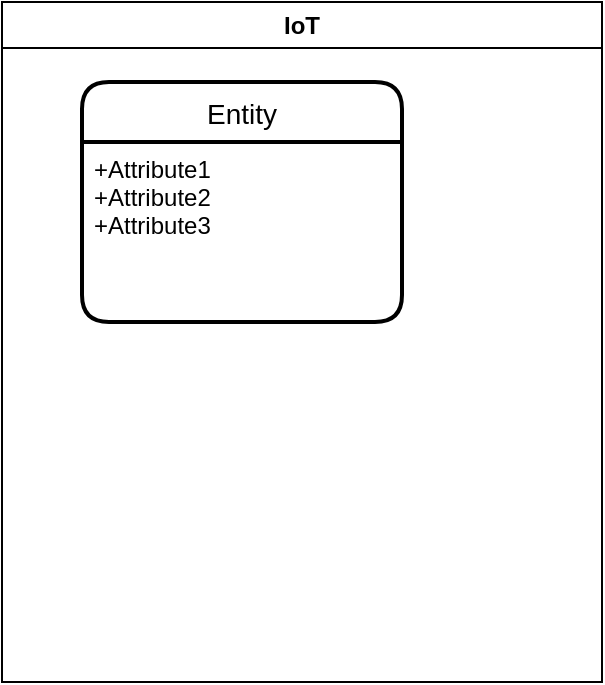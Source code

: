 <mxfile version="20.7.4" type="device"><diagram id="JGzCtoa1-T_o8bH3tAnc" name="Page-1"><mxGraphModel dx="978" dy="571" grid="1" gridSize="10" guides="1" tooltips="1" connect="1" arrows="1" fold="1" page="1" pageScale="1" pageWidth="850" pageHeight="1100" math="0" shadow="0"><root><mxCell id="0"/><mxCell id="1" parent="0"/><mxCell id="heUHTdVWp452gAYfBm2d-1" value="IoT" style="swimlane;whiteSpace=wrap;html=1;" vertex="1" parent="1"><mxGeometry x="80" y="120" width="300" height="340" as="geometry"/></mxCell><mxCell id="heUHTdVWp452gAYfBm2d-5" value="Entity" style="swimlane;childLayout=stackLayout;horizontal=1;startSize=30;horizontalStack=0;rounded=1;fontSize=14;fontStyle=0;strokeWidth=2;resizeParent=0;resizeLast=1;shadow=0;dashed=0;align=center;" vertex="1" parent="heUHTdVWp452gAYfBm2d-1"><mxGeometry x="40" y="40" width="160" height="120" as="geometry"/></mxCell><mxCell id="heUHTdVWp452gAYfBm2d-6" value="+Attribute1&#10;+Attribute2&#10;+Attribute3" style="align=left;strokeColor=none;fillColor=none;spacingLeft=4;fontSize=12;verticalAlign=top;resizable=0;rotatable=0;part=1;" vertex="1" parent="heUHTdVWp452gAYfBm2d-5"><mxGeometry y="30" width="160" height="90" as="geometry"/></mxCell></root></mxGraphModel></diagram></mxfile>